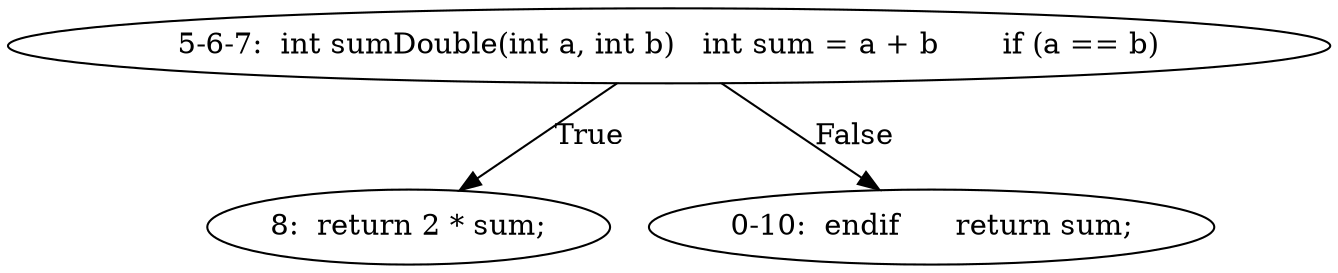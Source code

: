 digraph result_test { 
// graph-vertices
  a2  [label="5-6-7:  int sumDouble(int a, int b)	int sum = a + b	if (a == b)"]; 
  3  [label="8:  return 2 * sum;"]; 
  a3  [label="0-10:  endif	return sum;"]; 
// graph-edges
  a2 -> 3  [label="True"]; 
  a2 -> a3  [label="False"]; 
}